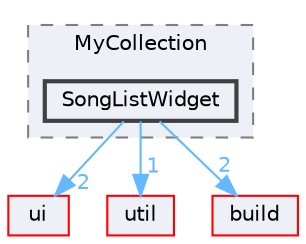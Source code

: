 digraph "SongListWidget"
{
 // LATEX_PDF_SIZE
  bgcolor="transparent";
  edge [fontname=Helvetica,fontsize=10,labelfontname=Helvetica,labelfontsize=10];
  node [fontname=Helvetica,fontsize=10,shape=box,height=0.2,width=0.4];
  compound=true
  subgraph clusterdir_87eb179773b3d8c39433553c95fc0b36 {
    graph [ bgcolor="#edf0f7", pencolor="grey50", label="MyCollection", fontname=Helvetica,fontsize=10 style="filled,dashed", URL="dir_87eb179773b3d8c39433553c95fc0b36.html",tooltip=""]
  dir_9f87efc63c47d964f72d56992bf074ef [label="SongListWidget", fillcolor="#edf0f7", color="grey25", style="filled,bold", URL="dir_9f87efc63c47d964f72d56992bf074ef.html",tooltip=""];
  }
  dir_1788f8309b1a812dcb800a185471cf6c [label="ui", fillcolor="#edf0f7", color="red", style="filled", URL="dir_1788f8309b1a812dcb800a185471cf6c.html",tooltip=""];
  dir_23ec12649285f9fabf3a6b7380226c28 [label="util", fillcolor="#edf0f7", color="red", style="filled", URL="dir_23ec12649285f9fabf3a6b7380226c28.html",tooltip=""];
  dir_4fef79e7177ba769987a8da36c892c5f [label="build", fillcolor="#edf0f7", color="red", style="filled", URL="dir_4fef79e7177ba769987a8da36c892c5f.html",tooltip=""];
  dir_9f87efc63c47d964f72d56992bf074ef->dir_1788f8309b1a812dcb800a185471cf6c [headlabel="2", labeldistance=1.5 headhref="dir_000336_000351.html" href="dir_000336_000351.html" color="steelblue1" fontcolor="steelblue1"];
  dir_9f87efc63c47d964f72d56992bf074ef->dir_23ec12649285f9fabf3a6b7380226c28 [headlabel="1", labeldistance=1.5 headhref="dir_000336_000357.html" href="dir_000336_000357.html" color="steelblue1" fontcolor="steelblue1"];
  dir_9f87efc63c47d964f72d56992bf074ef->dir_4fef79e7177ba769987a8da36c892c5f [headlabel="2", labeldistance=1.5 headhref="dir_000336_000041.html" href="dir_000336_000041.html" color="steelblue1" fontcolor="steelblue1"];
}
